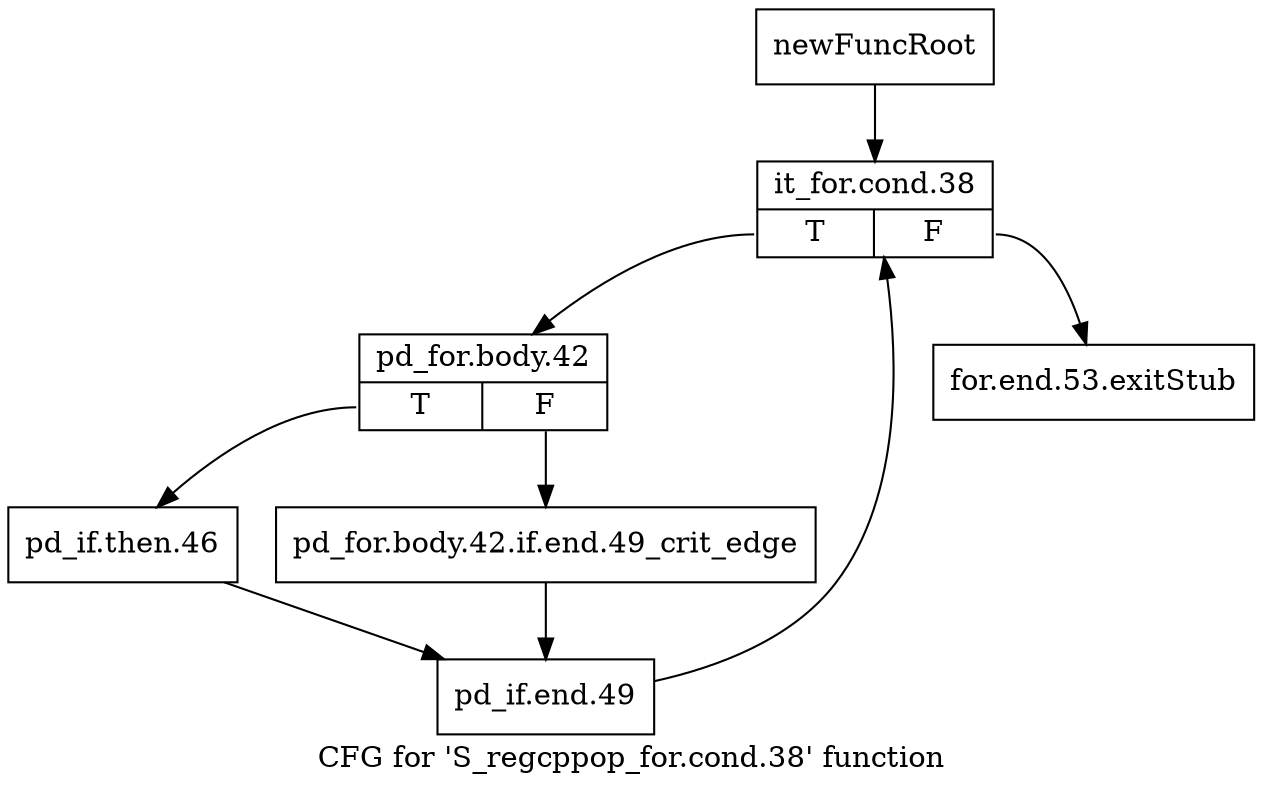 digraph "CFG for 'S_regcppop_for.cond.38' function" {
	label="CFG for 'S_regcppop_for.cond.38' function";

	Node0x52ee660 [shape=record,label="{newFuncRoot}"];
	Node0x52ee660 -> Node0x52eeb00;
	Node0x52ee6b0 [shape=record,label="{for.end.53.exitStub}"];
	Node0x52eeb00 [shape=record,label="{it_for.cond.38|{<s0>T|<s1>F}}"];
	Node0x52eeb00:s0 -> Node0x52eeb50;
	Node0x52eeb00:s1 -> Node0x52ee6b0;
	Node0x52eeb50 [shape=record,label="{pd_for.body.42|{<s0>T|<s1>F}}"];
	Node0x52eeb50:s0 -> Node0x52eebf0;
	Node0x52eeb50:s1 -> Node0x52eeba0;
	Node0x52eeba0 [shape=record,label="{pd_for.body.42.if.end.49_crit_edge}"];
	Node0x52eeba0 -> Node0x52eec40;
	Node0x52eebf0 [shape=record,label="{pd_if.then.46}"];
	Node0x52eebf0 -> Node0x52eec40;
	Node0x52eec40 [shape=record,label="{pd_if.end.49}"];
	Node0x52eec40 -> Node0x52eeb00;
}
